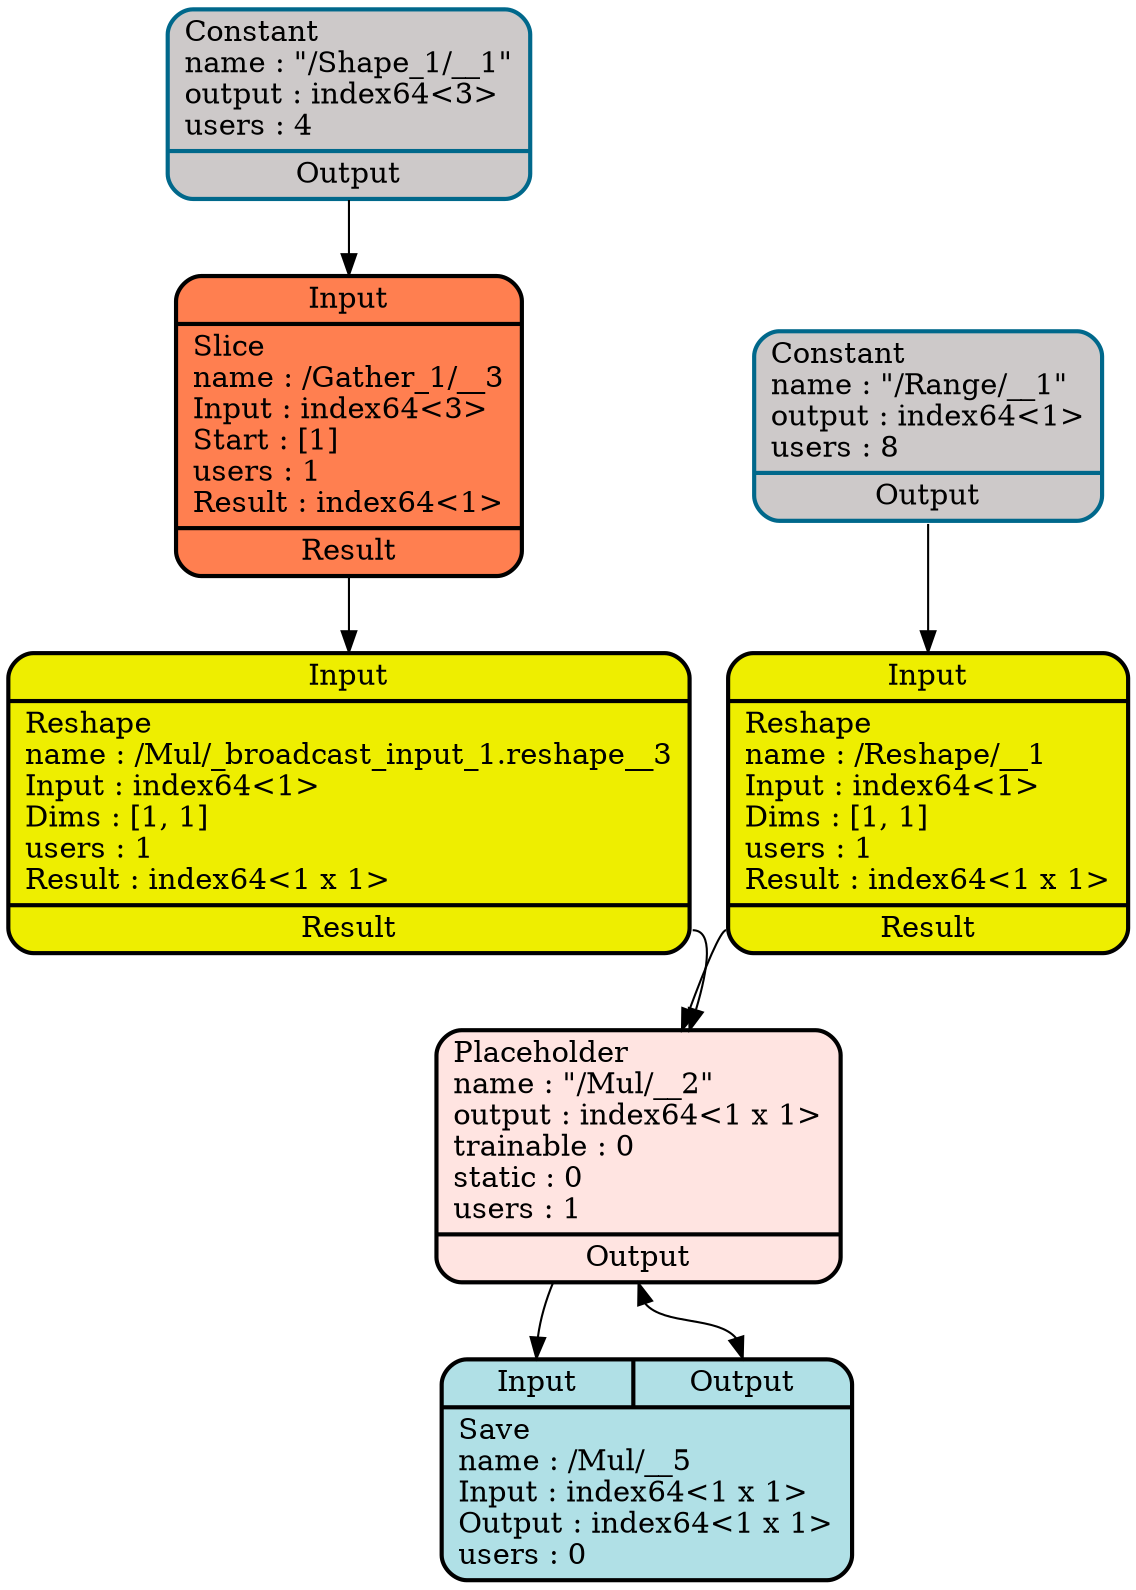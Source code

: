 digraph DAG {
	rankdir=TB;
"/Reshape/__1" [
	label = "{{<Input>Input}|{Reshape\lname : /Reshape/__1\lInput : index64\<1\>\lDims : [1, 1]\lusers : 1\lResult : index64\<1 x 1\>\l}|{<Result>Result}}"
	shape = "record"
	style="filled,rounded"
	fillcolor=Yellow2
penwidth = 2];

"/Range/__1" [
	label = "{{Constant\lname : \"/Range/__1\"\loutput : index64\<1\>\lusers : 8\l}|{<Output>Output}}"
	shape = "record"
	style="filled,rounded"
	fillcolor=Snow3 color=DeepSkyBlue4
penwidth = 2];

"/Mul/__5" [
	label = "{{<Input>Input|<Output>Output}|{Save\lname : /Mul/__5\lInput : index64\<1 x 1\>\lOutput : index64\<1 x 1\>\lusers : 0\l}}"
	shape = "record"
	style="filled,rounded"
	fillcolor=PowderBlue
penwidth = 2];

"/Mul/__2" [
	label = "{{<LHS>LHS|<RHS>RHS}|{Mul\lname : /Mul/__2\lLHS : index64\<1 x 1\>\lRHS : index64\<1 x 1\>\lusers : 1\lResult : index64\<1 x 1\>\l}|{<Result>Result}}"
	shape = "record"
	style="filled,rounded"
	fillcolor=PeachPuff1
penwidth = 2];

"/Mul/__3" [
	label = "{{<Input>Input}|{Reshape\lname : /Mul/_broadcast_input_1.reshape__3\lInput : index64\<1\>\lDims : [1, 1]\lusers : 1\lResult : index64\<1 x 1\>\l}|{<Result>Result}}"
	shape = "record"
	style="filled,rounded"
	fillcolor=Yellow2
penwidth = 2];

"/Gather_1/__3" [
	label = "{{<Input>Input}|{Slice\lname : /Gather_1/__3\lInput : index64\<3\>\lStart : [1]\lusers : 1\lResult : index64\<1\>\l}|{<Result>Result}}"
	shape = "record"
	style="filled,rounded"
	fillcolor=Coral
penwidth = 2];

"/Shape_1/__1" [
	label = "{{Constant\lname : \"/Shape_1/__1\"\loutput : index64\<3\>\lusers : 4\l}|{<Output>Output}}"
	shape = "record"
	style="filled,rounded"
	fillcolor=Snow3 color=DeepSkyBlue4
penwidth = 2];

"/Mul/__2" [
	label = "{{Placeholder\lname : \"/Mul/__2\"\loutput : index64\<1 x 1\>\ltrainable : 0\lstatic : 0\lusers : 1\l}|{<Output>Output}}"
	shape = "record"
	style="filled,rounded"
	fillcolor=MistyRose1
penwidth = 2];

"/Mul/__2" :"Output"  -> "/Mul/__5" :"Output"  [dir="both"];
"/Shape_1/__1" :"Output"  -> "/Gather_1/__3" :"Input" ;
"/Gather_1/__3" :"Result"  -> "/Mul/__3" :"Input" ;
"/Mul/__3" :"Result"  -> "/Mul/__2" :"RHS" ;
"/Reshape/__1" :"Result"  -> "/Mul/__2" :"LHS" ;
"/Mul/__2" :"Result"  -> "/Mul/__5" :"Input" ;
"/Range/__1" :"Output"  -> "/Reshape/__1" :"Input" ;
}